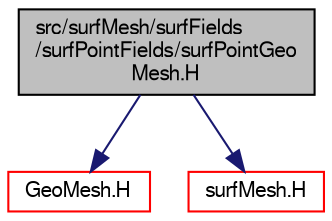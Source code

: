 digraph "src/surfMesh/surfFields/surfPointFields/surfPointGeoMesh.H"
{
  bgcolor="transparent";
  edge [fontname="FreeSans",fontsize="10",labelfontname="FreeSans",labelfontsize="10"];
  node [fontname="FreeSans",fontsize="10",shape=record];
  Node0 [label="src/surfMesh/surfFields\l/surfPointFields/surfPointGeo\lMesh.H",height=0.2,width=0.4,color="black", fillcolor="grey75", style="filled", fontcolor="black"];
  Node0 -> Node1 [color="midnightblue",fontsize="10",style="solid",fontname="FreeSans"];
  Node1 [label="GeoMesh.H",height=0.2,width=0.4,color="red",URL="$a11123.html"];
  Node0 -> Node75 [color="midnightblue",fontsize="10",style="solid",fontname="FreeSans"];
  Node75 [label="surfMesh.H",height=0.2,width=0.4,color="red",URL="$a15311.html"];
}
